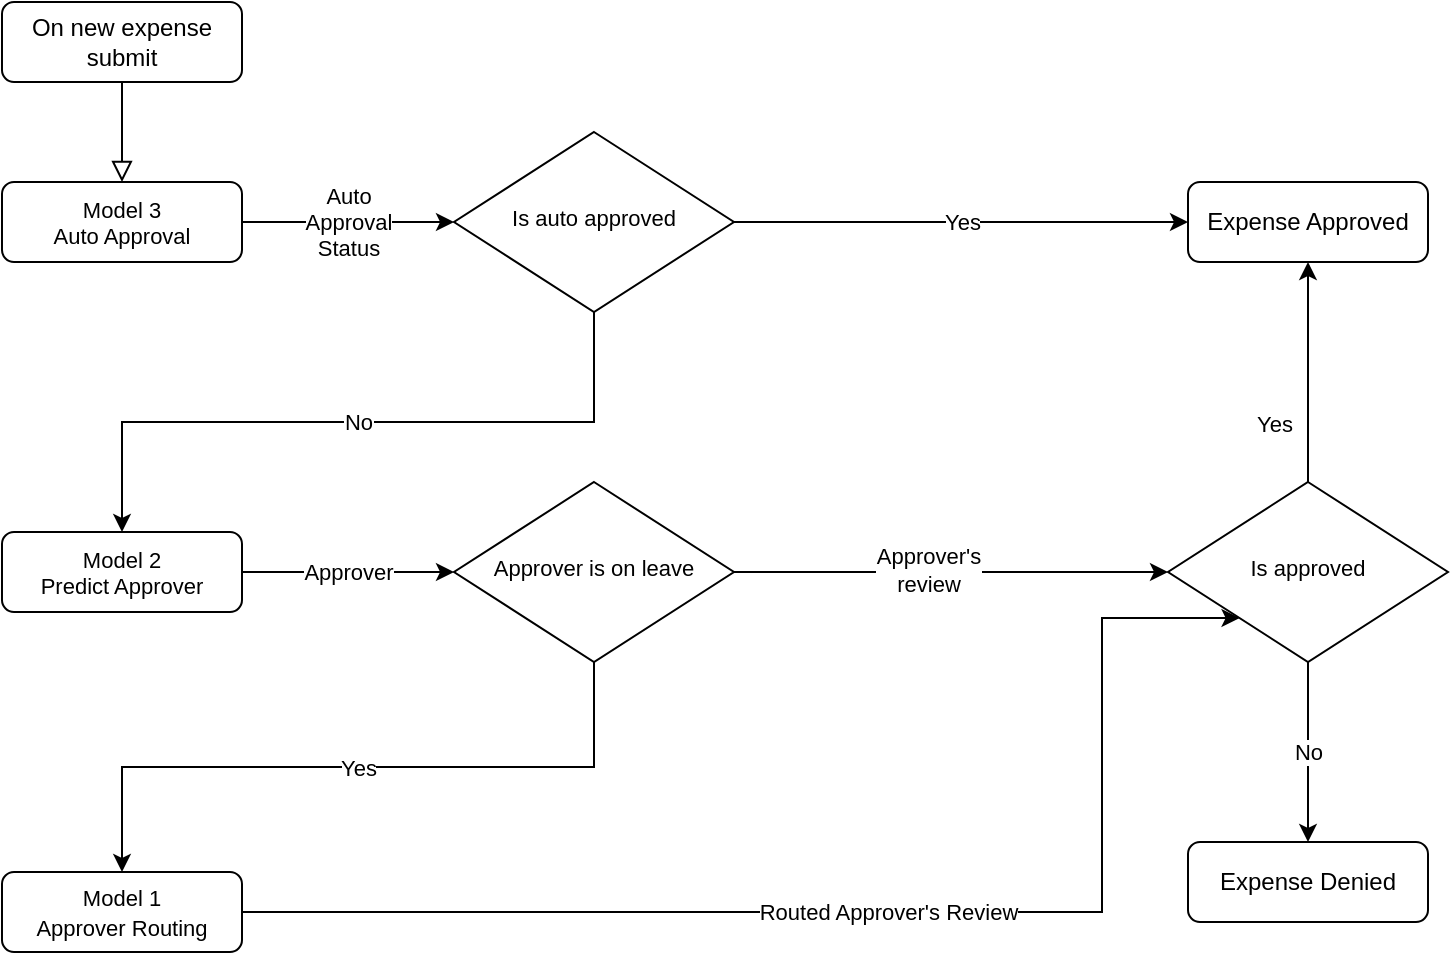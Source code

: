 <mxfile version="24.7.7">
  <diagram id="C5RBs43oDa-KdzZeNtuy" name="Page-1">
    <mxGraphModel dx="3516" dy="1892" grid="1" gridSize="10" guides="1" tooltips="1" connect="1" arrows="1" fold="1" page="1" pageScale="1" pageWidth="827" pageHeight="1169" math="0" shadow="0">
      <root>
        <mxCell id="WIyWlLk6GJQsqaUBKTNV-0" />
        <mxCell id="WIyWlLk6GJQsqaUBKTNV-1" parent="WIyWlLk6GJQsqaUBKTNV-0" />
        <mxCell id="WIyWlLk6GJQsqaUBKTNV-2" value="" style="rounded=0;html=1;jettySize=auto;orthogonalLoop=1;fontSize=11;endArrow=block;endFill=0;endSize=8;strokeWidth=1;shadow=0;labelBackgroundColor=none;edgeStyle=orthogonalEdgeStyle;entryX=0.5;entryY=0;entryDx=0;entryDy=0;" parent="WIyWlLk6GJQsqaUBKTNV-1" source="WIyWlLk6GJQsqaUBKTNV-3" target="KMF2Rv4bHwWJnhtn9kWU-5" edge="1">
          <mxGeometry relative="1" as="geometry" />
        </mxCell>
        <mxCell id="WIyWlLk6GJQsqaUBKTNV-3" value="On new expense submit" style="rounded=1;whiteSpace=wrap;html=1;fontSize=12;glass=0;strokeWidth=1;shadow=0;" parent="WIyWlLk6GJQsqaUBKTNV-1" vertex="1">
          <mxGeometry x="40" y="80" width="120" height="40" as="geometry" />
        </mxCell>
        <mxCell id="KMF2Rv4bHwWJnhtn9kWU-10" value="No" style="edgeStyle=orthogonalEdgeStyle;rounded=0;orthogonalLoop=1;jettySize=auto;html=1;exitX=0.5;exitY=1;exitDx=0;exitDy=0;entryX=0.5;entryY=0;entryDx=0;entryDy=0;" edge="1" parent="WIyWlLk6GJQsqaUBKTNV-1" source="WIyWlLk6GJQsqaUBKTNV-6" target="KMF2Rv4bHwWJnhtn9kWU-9">
          <mxGeometry relative="1" as="geometry" />
        </mxCell>
        <mxCell id="KMF2Rv4bHwWJnhtn9kWU-12" value="Yes" style="edgeStyle=orthogonalEdgeStyle;rounded=0;orthogonalLoop=1;jettySize=auto;html=1;entryX=0;entryY=0.5;entryDx=0;entryDy=0;" edge="1" parent="WIyWlLk6GJQsqaUBKTNV-1" source="WIyWlLk6GJQsqaUBKTNV-6" target="WIyWlLk6GJQsqaUBKTNV-7">
          <mxGeometry relative="1" as="geometry" />
        </mxCell>
        <mxCell id="WIyWlLk6GJQsqaUBKTNV-6" value="&lt;span style=&quot;font-size: 11px;&quot;&gt;Is auto approved&lt;/span&gt;" style="rhombus;whiteSpace=wrap;html=1;shadow=0;fontFamily=Helvetica;fontSize=12;align=center;strokeWidth=1;spacing=6;spacingTop=-4;" parent="WIyWlLk6GJQsqaUBKTNV-1" vertex="1">
          <mxGeometry x="266" y="145" width="140" height="90" as="geometry" />
        </mxCell>
        <mxCell id="WIyWlLk6GJQsqaUBKTNV-7" value="Expense Approved" style="rounded=1;whiteSpace=wrap;html=1;fontSize=12;glass=0;strokeWidth=1;shadow=0;" parent="WIyWlLk6GJQsqaUBKTNV-1" vertex="1">
          <mxGeometry x="633" y="170" width="120" height="40" as="geometry" />
        </mxCell>
        <mxCell id="KMF2Rv4bHwWJnhtn9kWU-19" value="Yes" style="edgeStyle=orthogonalEdgeStyle;rounded=0;orthogonalLoop=1;jettySize=auto;html=1;exitX=0.5;exitY=1;exitDx=0;exitDy=0;entryX=0.5;entryY=0;entryDx=0;entryDy=0;" edge="1" parent="WIyWlLk6GJQsqaUBKTNV-1" source="KMF2Rv4bHwWJnhtn9kWU-0" target="KMF2Rv4bHwWJnhtn9kWU-13">
          <mxGeometry relative="1" as="geometry" />
        </mxCell>
        <mxCell id="KMF2Rv4bHwWJnhtn9kWU-29" style="edgeStyle=orthogonalEdgeStyle;rounded=0;orthogonalLoop=1;jettySize=auto;html=1;entryX=0;entryY=0.5;entryDx=0;entryDy=0;" edge="1" parent="WIyWlLk6GJQsqaUBKTNV-1" source="KMF2Rv4bHwWJnhtn9kWU-0" target="KMF2Rv4bHwWJnhtn9kWU-31">
          <mxGeometry relative="1" as="geometry">
            <mxPoint x="660" y="365" as="targetPoint" />
          </mxGeometry>
        </mxCell>
        <mxCell id="KMF2Rv4bHwWJnhtn9kWU-30" value="Approver&#39;s&lt;div&gt;review&lt;/div&gt;" style="edgeLabel;html=1;align=center;verticalAlign=middle;resizable=0;points=[];" vertex="1" connectable="0" parent="KMF2Rv4bHwWJnhtn9kWU-29">
          <mxGeometry x="-0.11" y="1" relative="1" as="geometry">
            <mxPoint as="offset" />
          </mxGeometry>
        </mxCell>
        <mxCell id="KMF2Rv4bHwWJnhtn9kWU-0" value="&lt;span style=&quot;font-size: 11px;&quot;&gt;Approver is on leave&lt;/span&gt;" style="rhombus;whiteSpace=wrap;html=1;shadow=0;fontFamily=Helvetica;fontSize=12;align=center;strokeWidth=1;spacing=6;spacingTop=-4;" vertex="1" parent="WIyWlLk6GJQsqaUBKTNV-1">
          <mxGeometry x="266" y="320" width="140" height="90" as="geometry" />
        </mxCell>
        <mxCell id="KMF2Rv4bHwWJnhtn9kWU-7" value="Auto&lt;div&gt;Approval&lt;/div&gt;&lt;div&gt;Status&lt;/div&gt;" style="edgeStyle=orthogonalEdgeStyle;rounded=0;orthogonalLoop=1;jettySize=auto;html=1;entryX=0;entryY=0.5;entryDx=0;entryDy=0;" edge="1" parent="WIyWlLk6GJQsqaUBKTNV-1" source="KMF2Rv4bHwWJnhtn9kWU-5" target="WIyWlLk6GJQsqaUBKTNV-6">
          <mxGeometry relative="1" as="geometry" />
        </mxCell>
        <mxCell id="KMF2Rv4bHwWJnhtn9kWU-5" value="&lt;font style=&quot;font-size: 11px;&quot;&gt;Model 3&lt;/font&gt;&lt;div style=&quot;font-size: 11px;&quot;&gt;Auto Approval&lt;/div&gt;" style="rounded=1;whiteSpace=wrap;html=1;fontSize=12;glass=0;strokeWidth=1;shadow=0;" vertex="1" parent="WIyWlLk6GJQsqaUBKTNV-1">
          <mxGeometry x="40" y="170" width="120" height="40" as="geometry" />
        </mxCell>
        <mxCell id="KMF2Rv4bHwWJnhtn9kWU-11" value="Approver" style="edgeStyle=orthogonalEdgeStyle;rounded=0;orthogonalLoop=1;jettySize=auto;html=1;" edge="1" parent="WIyWlLk6GJQsqaUBKTNV-1" source="KMF2Rv4bHwWJnhtn9kWU-9" target="KMF2Rv4bHwWJnhtn9kWU-0">
          <mxGeometry relative="1" as="geometry" />
        </mxCell>
        <mxCell id="KMF2Rv4bHwWJnhtn9kWU-9" value="&lt;font style=&quot;font-size: 11px;&quot;&gt;Model 2&lt;/font&gt;&lt;div style=&quot;font-size: 11px;&quot;&gt;Predict Approver&lt;/div&gt;" style="rounded=1;whiteSpace=wrap;html=1;fontSize=12;glass=0;strokeWidth=1;shadow=0;" vertex="1" parent="WIyWlLk6GJQsqaUBKTNV-1">
          <mxGeometry x="40" y="345" width="120" height="40" as="geometry" />
        </mxCell>
        <mxCell id="KMF2Rv4bHwWJnhtn9kWU-36" value="Routed Approver&#39;s Review" style="edgeStyle=orthogonalEdgeStyle;rounded=0;orthogonalLoop=1;jettySize=auto;html=1;" edge="1" parent="WIyWlLk6GJQsqaUBKTNV-1" target="KMF2Rv4bHwWJnhtn9kWU-31">
          <mxGeometry relative="1" as="geometry">
            <mxPoint x="160" y="535" as="sourcePoint" />
            <mxPoint x="533" y="387.5" as="targetPoint" />
            <Array as="points">
              <mxPoint x="590" y="535" />
              <mxPoint x="590" y="388" />
            </Array>
          </mxGeometry>
        </mxCell>
        <mxCell id="KMF2Rv4bHwWJnhtn9kWU-13" value="&lt;font style=&quot;font-size: 11px;&quot;&gt;Model 1&lt;/font&gt;&lt;div&gt;&lt;span style=&quot;font-size: 11px;&quot;&gt;Approver Routing&lt;/span&gt;&lt;/div&gt;" style="rounded=1;whiteSpace=wrap;html=1;fontSize=12;glass=0;strokeWidth=1;shadow=0;" vertex="1" parent="WIyWlLk6GJQsqaUBKTNV-1">
          <mxGeometry x="40" y="515" width="120" height="40" as="geometry" />
        </mxCell>
        <mxCell id="KMF2Rv4bHwWJnhtn9kWU-32" style="edgeStyle=orthogonalEdgeStyle;rounded=0;orthogonalLoop=1;jettySize=auto;html=1;entryX=0.5;entryY=1;entryDx=0;entryDy=0;" edge="1" parent="WIyWlLk6GJQsqaUBKTNV-1" source="KMF2Rv4bHwWJnhtn9kWU-31" target="WIyWlLk6GJQsqaUBKTNV-7">
          <mxGeometry relative="1" as="geometry" />
        </mxCell>
        <mxCell id="KMF2Rv4bHwWJnhtn9kWU-35" value="Yes" style="edgeLabel;html=1;align=center;verticalAlign=middle;resizable=0;points=[];" vertex="1" connectable="0" parent="KMF2Rv4bHwWJnhtn9kWU-32">
          <mxGeometry x="-0.51" y="-1" relative="1" as="geometry">
            <mxPoint x="-18" y="-2" as="offset" />
          </mxGeometry>
        </mxCell>
        <mxCell id="KMF2Rv4bHwWJnhtn9kWU-38" value="No" style="edgeStyle=orthogonalEdgeStyle;rounded=0;orthogonalLoop=1;jettySize=auto;html=1;exitX=0.5;exitY=1;exitDx=0;exitDy=0;" edge="1" parent="WIyWlLk6GJQsqaUBKTNV-1" source="KMF2Rv4bHwWJnhtn9kWU-31" target="KMF2Rv4bHwWJnhtn9kWU-37">
          <mxGeometry relative="1" as="geometry" />
        </mxCell>
        <mxCell id="KMF2Rv4bHwWJnhtn9kWU-31" value="&lt;span style=&quot;font-size: 11px;&quot;&gt;Is approved&lt;/span&gt;" style="rhombus;whiteSpace=wrap;html=1;shadow=0;fontFamily=Helvetica;fontSize=12;align=center;strokeWidth=1;spacing=6;spacingTop=-4;" vertex="1" parent="WIyWlLk6GJQsqaUBKTNV-1">
          <mxGeometry x="623" y="320" width="140" height="90" as="geometry" />
        </mxCell>
        <mxCell id="KMF2Rv4bHwWJnhtn9kWU-37" value="Expense Denied" style="rounded=1;whiteSpace=wrap;html=1;fontSize=12;glass=0;strokeWidth=1;shadow=0;" vertex="1" parent="WIyWlLk6GJQsqaUBKTNV-1">
          <mxGeometry x="633" y="500" width="120" height="40" as="geometry" />
        </mxCell>
      </root>
    </mxGraphModel>
  </diagram>
</mxfile>
